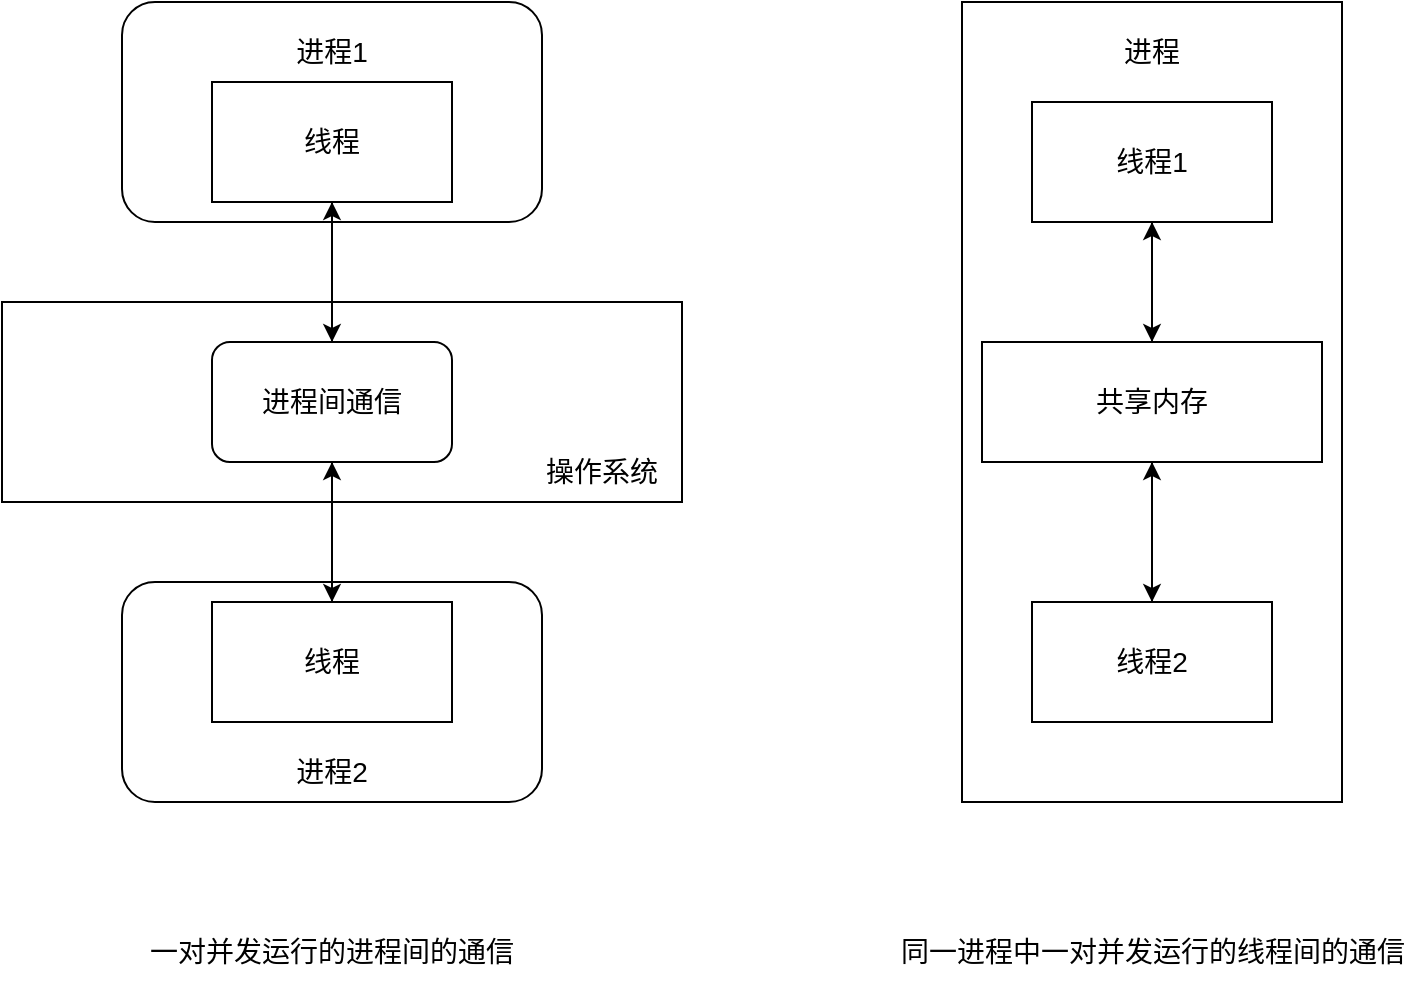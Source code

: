 <mxfile version="24.2.1" type="github">
  <diagram name="第 1 页" id="xstOrmK0gMsPSlwsuOtR">
    <mxGraphModel dx="1169" dy="526" grid="1" gridSize="10" guides="1" tooltips="1" connect="1" arrows="1" fold="1" page="1" pageScale="1" pageWidth="827" pageHeight="1169" background="none" math="0" shadow="0">
      <root>
        <mxCell id="0" />
        <mxCell id="1" parent="0" />
        <mxCell id="pPIaZaaBXHAT7sERCjPp-39" value="" style="rounded=0;whiteSpace=wrap;html=1;" vertex="1" parent="1">
          <mxGeometry x="590" y="40" width="190" height="400" as="geometry" />
        </mxCell>
        <mxCell id="pPIaZaaBXHAT7sERCjPp-10" value="" style="rounded=0;whiteSpace=wrap;html=1;movable=1;resizable=1;rotatable=1;deletable=1;editable=1;locked=0;connectable=1;glass=0;shadow=0;fillColor=default;" vertex="1" parent="1">
          <mxGeometry x="110" y="190" width="340" height="100" as="geometry" />
        </mxCell>
        <mxCell id="pPIaZaaBXHAT7sERCjPp-1" value="" style="rounded=1;whiteSpace=wrap;html=1;movable=1;resizable=1;rotatable=1;deletable=1;editable=1;locked=0;connectable=1;" vertex="1" parent="1">
          <mxGeometry x="170" y="40" width="210" height="110" as="geometry" />
        </mxCell>
        <mxCell id="pPIaZaaBXHAT7sERCjPp-22" style="edgeStyle=orthogonalEdgeStyle;rounded=0;orthogonalLoop=1;jettySize=auto;html=1;exitX=0.5;exitY=1;exitDx=0;exitDy=0;" edge="1" parent="1" source="pPIaZaaBXHAT7sERCjPp-5">
          <mxGeometry relative="1" as="geometry">
            <mxPoint x="275" y="210" as="targetPoint" />
          </mxGeometry>
        </mxCell>
        <mxCell id="pPIaZaaBXHAT7sERCjPp-5" value="&lt;font style=&quot;font-size: 14px;&quot;&gt;线程&lt;/font&gt;" style="rounded=0;whiteSpace=wrap;html=1;movable=1;resizable=1;rotatable=1;deletable=1;editable=1;locked=0;connectable=1;" vertex="1" parent="1">
          <mxGeometry x="215" y="80" width="120" height="60" as="geometry" />
        </mxCell>
        <mxCell id="pPIaZaaBXHAT7sERCjPp-6" value="" style="rounded=1;whiteSpace=wrap;html=1;movable=0;resizable=0;rotatable=0;deletable=0;editable=0;locked=1;connectable=0;" vertex="1" parent="1">
          <mxGeometry x="170" y="330" width="210" height="110" as="geometry" />
        </mxCell>
        <mxCell id="pPIaZaaBXHAT7sERCjPp-24" style="edgeStyle=orthogonalEdgeStyle;rounded=0;orthogonalLoop=1;jettySize=auto;html=1;exitX=0.5;exitY=0;exitDx=0;exitDy=0;entryX=0.5;entryY=1;entryDx=0;entryDy=0;" edge="1" parent="1" source="pPIaZaaBXHAT7sERCjPp-7" target="pPIaZaaBXHAT7sERCjPp-13">
          <mxGeometry relative="1" as="geometry" />
        </mxCell>
        <mxCell id="pPIaZaaBXHAT7sERCjPp-7" value="&lt;font style=&quot;font-size: 14px;&quot;&gt;线程&lt;/font&gt;" style="rounded=0;whiteSpace=wrap;html=1;movable=1;resizable=1;rotatable=1;deletable=1;editable=1;locked=0;connectable=1;" vertex="1" parent="1">
          <mxGeometry x="215" y="340" width="120" height="60" as="geometry" />
        </mxCell>
        <mxCell id="pPIaZaaBXHAT7sERCjPp-8" value="&lt;font style=&quot;font-size: 14px;&quot;&gt;进程1&lt;/font&gt;" style="text;html=1;align=center;verticalAlign=middle;whiteSpace=wrap;rounded=0;movable=1;resizable=1;rotatable=1;deletable=1;editable=1;locked=0;connectable=1;" vertex="1" parent="1">
          <mxGeometry x="245" y="50" width="60" height="30" as="geometry" />
        </mxCell>
        <mxCell id="pPIaZaaBXHAT7sERCjPp-9" value="&lt;font style=&quot;font-size: 14px;&quot;&gt;进程2&lt;/font&gt;" style="text;html=1;align=center;verticalAlign=middle;whiteSpace=wrap;rounded=0;movable=1;resizable=1;rotatable=1;deletable=1;editable=1;locked=0;connectable=1;" vertex="1" parent="1">
          <mxGeometry x="245" y="410" width="60" height="30" as="geometry" />
        </mxCell>
        <mxCell id="pPIaZaaBXHAT7sERCjPp-21" style="edgeStyle=orthogonalEdgeStyle;rounded=0;orthogonalLoop=1;jettySize=auto;html=1;exitX=0.5;exitY=0;exitDx=0;exitDy=0;entryX=0.5;entryY=1;entryDx=0;entryDy=0;" edge="1" parent="1" source="pPIaZaaBXHAT7sERCjPp-13" target="pPIaZaaBXHAT7sERCjPp-5">
          <mxGeometry relative="1" as="geometry" />
        </mxCell>
        <mxCell id="pPIaZaaBXHAT7sERCjPp-23" style="edgeStyle=orthogonalEdgeStyle;rounded=0;orthogonalLoop=1;jettySize=auto;html=1;exitX=0.5;exitY=1;exitDx=0;exitDy=0;entryX=0.5;entryY=0;entryDx=0;entryDy=0;" edge="1" parent="1" source="pPIaZaaBXHAT7sERCjPp-13" target="pPIaZaaBXHAT7sERCjPp-7">
          <mxGeometry relative="1" as="geometry">
            <mxPoint x="275" y="370" as="targetPoint" />
          </mxGeometry>
        </mxCell>
        <mxCell id="pPIaZaaBXHAT7sERCjPp-13" value="&lt;font style=&quot;font-size: 14px;&quot;&gt;进程间通信&lt;/font&gt;" style="rounded=1;whiteSpace=wrap;html=1;movable=1;resizable=1;rotatable=1;deletable=1;editable=1;locked=0;connectable=1;" vertex="1" parent="1">
          <mxGeometry x="215" y="210" width="120" height="60" as="geometry" />
        </mxCell>
        <mxCell id="pPIaZaaBXHAT7sERCjPp-25" value="&lt;font style=&quot;font-size: 14px;&quot;&gt;操作系统&lt;/font&gt;" style="text;html=1;align=center;verticalAlign=middle;whiteSpace=wrap;rounded=0;" vertex="1" parent="1">
          <mxGeometry x="380" y="260" width="60" height="30" as="geometry" />
        </mxCell>
        <mxCell id="pPIaZaaBXHAT7sERCjPp-30" value="&lt;font style=&quot;font-size: 14px;&quot;&gt;进程&lt;/font&gt;" style="text;html=1;align=center;verticalAlign=middle;whiteSpace=wrap;rounded=0;" vertex="1" parent="1">
          <mxGeometry x="655" y="50" width="60" height="30" as="geometry" />
        </mxCell>
        <mxCell id="pPIaZaaBXHAT7sERCjPp-31" style="edgeStyle=orthogonalEdgeStyle;rounded=0;orthogonalLoop=1;jettySize=auto;html=1;exitX=0.5;exitY=1;exitDx=0;exitDy=0;" edge="1" parent="1" source="pPIaZaaBXHAT7sERCjPp-27" target="pPIaZaaBXHAT7sERCjPp-27">
          <mxGeometry relative="1" as="geometry" />
        </mxCell>
        <mxCell id="pPIaZaaBXHAT7sERCjPp-35" style="edgeStyle=orthogonalEdgeStyle;rounded=0;orthogonalLoop=1;jettySize=auto;html=1;exitX=0.5;exitY=1;exitDx=0;exitDy=0;entryX=0.5;entryY=0;entryDx=0;entryDy=0;" edge="1" parent="1" source="pPIaZaaBXHAT7sERCjPp-27" target="pPIaZaaBXHAT7sERCjPp-29">
          <mxGeometry relative="1" as="geometry" />
        </mxCell>
        <mxCell id="pPIaZaaBXHAT7sERCjPp-27" value="&lt;font style=&quot;font-size: 14px;&quot;&gt;线程1&lt;/font&gt;" style="rounded=0;whiteSpace=wrap;html=1;" vertex="1" parent="1">
          <mxGeometry x="625" y="90" width="120" height="60" as="geometry" />
        </mxCell>
        <mxCell id="pPIaZaaBXHAT7sERCjPp-36" style="edgeStyle=orthogonalEdgeStyle;rounded=0;orthogonalLoop=1;jettySize=auto;html=1;exitX=0.5;exitY=0;exitDx=0;exitDy=0;entryX=0.5;entryY=1;entryDx=0;entryDy=0;" edge="1" parent="1" source="pPIaZaaBXHAT7sERCjPp-29" target="pPIaZaaBXHAT7sERCjPp-27">
          <mxGeometry relative="1" as="geometry" />
        </mxCell>
        <mxCell id="pPIaZaaBXHAT7sERCjPp-37" style="edgeStyle=orthogonalEdgeStyle;rounded=0;orthogonalLoop=1;jettySize=auto;html=1;exitX=0.5;exitY=1;exitDx=0;exitDy=0;entryX=0.5;entryY=0;entryDx=0;entryDy=0;" edge="1" parent="1" source="pPIaZaaBXHAT7sERCjPp-29" target="pPIaZaaBXHAT7sERCjPp-28">
          <mxGeometry relative="1" as="geometry" />
        </mxCell>
        <mxCell id="pPIaZaaBXHAT7sERCjPp-29" value="&lt;font style=&quot;font-size: 14px;&quot;&gt;共享内存&lt;/font&gt;" style="rounded=0;whiteSpace=wrap;html=1;" vertex="1" parent="1">
          <mxGeometry x="600" y="210" width="170" height="60" as="geometry" />
        </mxCell>
        <mxCell id="pPIaZaaBXHAT7sERCjPp-38" style="edgeStyle=orthogonalEdgeStyle;rounded=0;orthogonalLoop=1;jettySize=auto;html=1;exitX=0.5;exitY=0;exitDx=0;exitDy=0;entryX=0.5;entryY=1;entryDx=0;entryDy=0;" edge="1" parent="1" source="pPIaZaaBXHAT7sERCjPp-28" target="pPIaZaaBXHAT7sERCjPp-29">
          <mxGeometry relative="1" as="geometry" />
        </mxCell>
        <mxCell id="pPIaZaaBXHAT7sERCjPp-28" value="&lt;font style=&quot;font-size: 14px;&quot;&gt;线程2&lt;/font&gt;" style="rounded=0;whiteSpace=wrap;html=1;" vertex="1" parent="1">
          <mxGeometry x="625" y="340" width="120" height="60" as="geometry" />
        </mxCell>
        <mxCell id="pPIaZaaBXHAT7sERCjPp-33" style="edgeStyle=orthogonalEdgeStyle;rounded=0;orthogonalLoop=1;jettySize=auto;html=1;exitX=0.5;exitY=1;exitDx=0;exitDy=0;" edge="1" parent="1" source="pPIaZaaBXHAT7sERCjPp-27" target="pPIaZaaBXHAT7sERCjPp-27">
          <mxGeometry relative="1" as="geometry" />
        </mxCell>
        <mxCell id="pPIaZaaBXHAT7sERCjPp-40" value="&lt;font style=&quot;font-size: 14px;&quot;&gt;一对并发运行的进程间的通信&lt;/font&gt;" style="text;html=1;align=center;verticalAlign=middle;whiteSpace=wrap;rounded=0;" vertex="1" parent="1">
          <mxGeometry x="176.25" y="500" width="197.5" height="30" as="geometry" />
        </mxCell>
        <mxCell id="pPIaZaaBXHAT7sERCjPp-41" value="&lt;font style=&quot;font-size: 14px;&quot;&gt;同一进程中一对并发运行的线程间的通信&lt;/font&gt;" style="text;html=1;align=center;verticalAlign=middle;whiteSpace=wrap;rounded=0;" vertex="1" parent="1">
          <mxGeometry x="552.5" y="500" width="265" height="30" as="geometry" />
        </mxCell>
      </root>
    </mxGraphModel>
  </diagram>
</mxfile>
